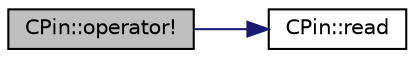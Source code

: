 digraph "CPin::operator!"
{
  edge [fontname="Helvetica",fontsize="10",labelfontname="Helvetica",labelfontsize="10"];
  node [fontname="Helvetica",fontsize="10",shape=record];
  rankdir="LR";
  Node1 [label="CPin::operator!",height=0.2,width=0.4,color="black", fillcolor="grey75", style="filled" fontcolor="black"];
  Node1 -> Node2 [color="midnightblue",fontsize="10",style="solid",fontname="Helvetica"];
  Node2 [label="CPin::read",height=0.2,width=0.4,color="black", fillcolor="white", style="filled",URL="$d7/db9/class_c_pin.html#a02060b0c9bbf0f75dead7bef1c75ce6b"];
}
